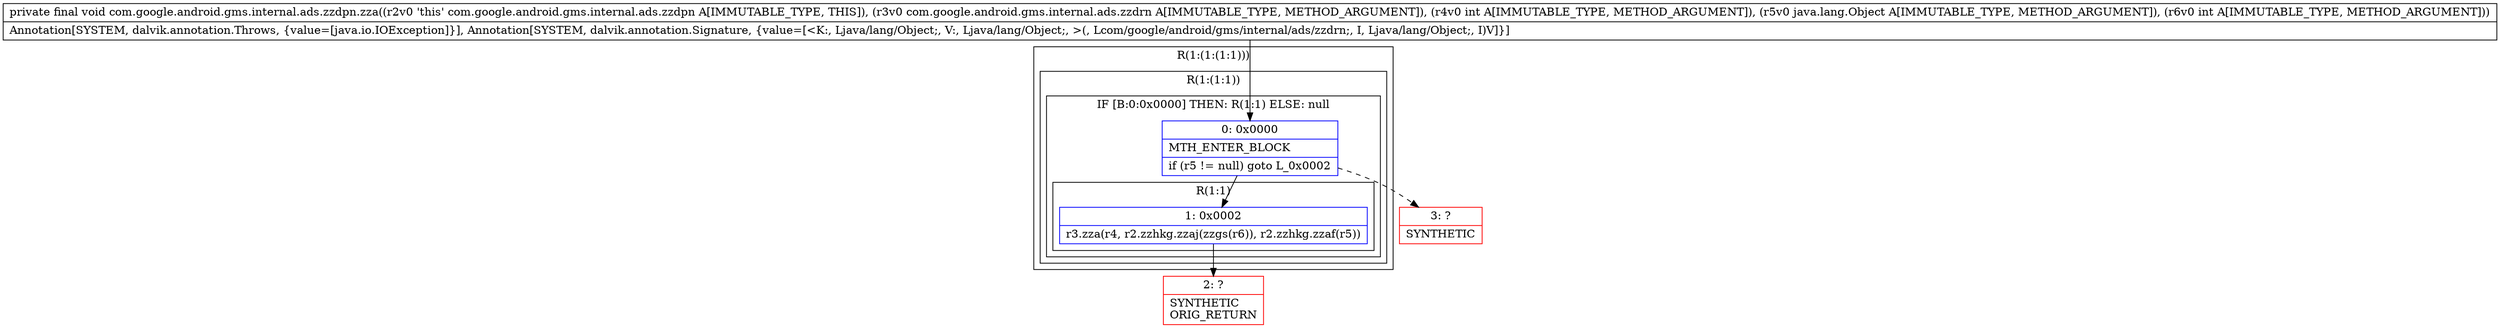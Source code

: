 digraph "CFG forcom.google.android.gms.internal.ads.zzdpn.zza(Lcom\/google\/android\/gms\/internal\/ads\/zzdrn;ILjava\/lang\/Object;I)V" {
subgraph cluster_Region_823526012 {
label = "R(1:(1:(1:1)))";
node [shape=record,color=blue];
subgraph cluster_Region_1538675926 {
label = "R(1:(1:1))";
node [shape=record,color=blue];
subgraph cluster_IfRegion_221066317 {
label = "IF [B:0:0x0000] THEN: R(1:1) ELSE: null";
node [shape=record,color=blue];
Node_0 [shape=record,label="{0\:\ 0x0000|MTH_ENTER_BLOCK\l|if (r5 != null) goto L_0x0002\l}"];
subgraph cluster_Region_1308544207 {
label = "R(1:1)";
node [shape=record,color=blue];
Node_1 [shape=record,label="{1\:\ 0x0002|r3.zza(r4, r2.zzhkg.zzaj(zzgs(r6)), r2.zzhkg.zzaf(r5))\l}"];
}
}
}
}
Node_2 [shape=record,color=red,label="{2\:\ ?|SYNTHETIC\lORIG_RETURN\l}"];
Node_3 [shape=record,color=red,label="{3\:\ ?|SYNTHETIC\l}"];
MethodNode[shape=record,label="{private final void com.google.android.gms.internal.ads.zzdpn.zza((r2v0 'this' com.google.android.gms.internal.ads.zzdpn A[IMMUTABLE_TYPE, THIS]), (r3v0 com.google.android.gms.internal.ads.zzdrn A[IMMUTABLE_TYPE, METHOD_ARGUMENT]), (r4v0 int A[IMMUTABLE_TYPE, METHOD_ARGUMENT]), (r5v0 java.lang.Object A[IMMUTABLE_TYPE, METHOD_ARGUMENT]), (r6v0 int A[IMMUTABLE_TYPE, METHOD_ARGUMENT]))  | Annotation[SYSTEM, dalvik.annotation.Throws, \{value=[java.io.IOException]\}], Annotation[SYSTEM, dalvik.annotation.Signature, \{value=[\<K:, Ljava\/lang\/Object;, V:, Ljava\/lang\/Object;, \>(, Lcom\/google\/android\/gms\/internal\/ads\/zzdrn;, I, Ljava\/lang\/Object;, I)V]\}]\l}"];
MethodNode -> Node_0;
Node_0 -> Node_1;
Node_0 -> Node_3[style=dashed];
Node_1 -> Node_2;
}

